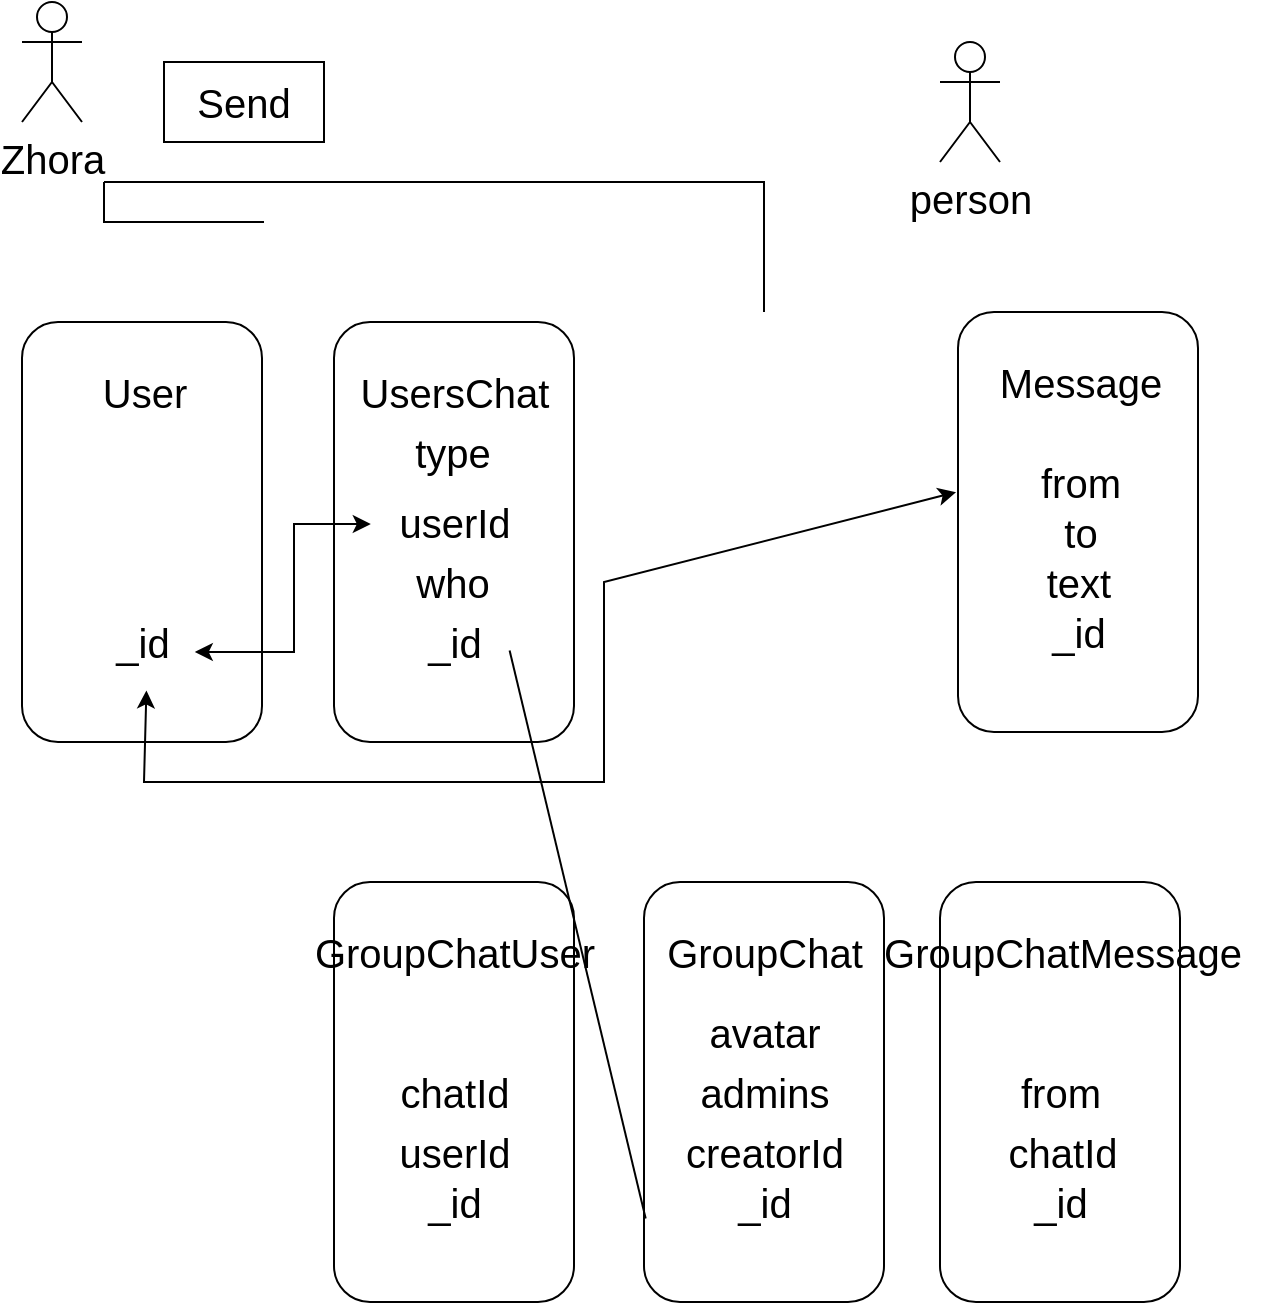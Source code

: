 <mxfile version="20.2.1" type="github">
  <diagram id="anQajuSOc3ax5JYpUaqR" name="Страница 1">
    <mxGraphModel dx="1038" dy="547" grid="1" gridSize="10" guides="1" tooltips="1" connect="1" arrows="1" fold="1" page="1" pageScale="1" pageWidth="827" pageHeight="1169" math="0" shadow="0">
      <root>
        <mxCell id="0" />
        <mxCell id="1" parent="0" />
        <mxCell id="KqICfL54pnLvxrRMNJUF-1" value="" style="rounded=1;whiteSpace=wrap;html=1;" vertex="1" parent="1">
          <mxGeometry x="239" y="190" width="120" height="210" as="geometry" />
        </mxCell>
        <mxCell id="KqICfL54pnLvxrRMNJUF-2" value="User" style="text;html=1;align=center;verticalAlign=middle;resizable=0;points=[];autosize=1;strokeColor=none;fillColor=none;fontSize=20;" vertex="1" parent="1">
          <mxGeometry x="265" y="205" width="70" height="40" as="geometry" />
        </mxCell>
        <mxCell id="KqICfL54pnLvxrRMNJUF-3" value="_id" style="text;html=1;align=center;verticalAlign=middle;resizable=0;points=[];autosize=1;strokeColor=none;fillColor=none;fontSize=20;" vertex="1" parent="1">
          <mxGeometry x="274" y="330" width="50" height="40" as="geometry" />
        </mxCell>
        <mxCell id="KqICfL54pnLvxrRMNJUF-4" value="" style="rounded=1;whiteSpace=wrap;html=1;" vertex="1" parent="1">
          <mxGeometry x="395" y="190" width="120" height="210" as="geometry" />
        </mxCell>
        <mxCell id="KqICfL54pnLvxrRMNJUF-5" value="UsersChat" style="text;html=1;align=center;verticalAlign=middle;resizable=0;points=[];autosize=1;strokeColor=none;fillColor=none;fontSize=20;" vertex="1" parent="1">
          <mxGeometry x="395" y="205" width="120" height="40" as="geometry" />
        </mxCell>
        <mxCell id="KqICfL54pnLvxrRMNJUF-6" value="_id" style="text;html=1;align=center;verticalAlign=middle;resizable=0;points=[];autosize=1;strokeColor=none;fillColor=none;fontSize=20;" vertex="1" parent="1">
          <mxGeometry x="430" y="330" width="50" height="40" as="geometry" />
        </mxCell>
        <mxCell id="KqICfL54pnLvxrRMNJUF-8" value="userId" style="text;html=1;align=center;verticalAlign=middle;resizable=0;points=[];autosize=1;strokeColor=none;fillColor=none;fontSize=20;" vertex="1" parent="1">
          <mxGeometry x="415" y="270" width="80" height="40" as="geometry" />
        </mxCell>
        <mxCell id="KqICfL54pnLvxrRMNJUF-13" value="" style="endArrow=classic;startArrow=classic;html=1;rounded=0;fontSize=20;exitX=1.028;exitY=0.625;exitDx=0;exitDy=0;exitPerimeter=0;entryX=-0.02;entryY=0.525;entryDx=0;entryDy=0;entryPerimeter=0;" edge="1" parent="1" source="KqICfL54pnLvxrRMNJUF-3" target="KqICfL54pnLvxrRMNJUF-8">
          <mxGeometry width="50" height="50" relative="1" as="geometry">
            <mxPoint x="275" y="310" as="sourcePoint" />
            <mxPoint x="325" y="260" as="targetPoint" />
            <Array as="points">
              <mxPoint x="375" y="355" />
              <mxPoint x="375" y="291" />
            </Array>
          </mxGeometry>
        </mxCell>
        <mxCell id="KqICfL54pnLvxrRMNJUF-19" value="" style="endArrow=classic;startArrow=classic;html=1;rounded=0;fontSize=20;exitX=0.544;exitY=1.105;exitDx=0;exitDy=0;exitPerimeter=0;entryX=-0.008;entryY=0.429;entryDx=0;entryDy=0;entryPerimeter=0;" edge="1" parent="1" source="KqICfL54pnLvxrRMNJUF-3" target="KqICfL54pnLvxrRMNJUF-22">
          <mxGeometry width="50" height="50" relative="1" as="geometry">
            <mxPoint x="390" y="310" as="sourcePoint" />
            <mxPoint x="570" y="320" as="targetPoint" />
            <Array as="points">
              <mxPoint x="300" y="420" />
              <mxPoint x="530" y="420" />
              <mxPoint x="530" y="320" />
            </Array>
          </mxGeometry>
        </mxCell>
        <mxCell id="KqICfL54pnLvxrRMNJUF-22" value="" style="rounded=1;whiteSpace=wrap;html=1;" vertex="1" parent="1">
          <mxGeometry x="707" y="185" width="120" height="210" as="geometry" />
        </mxCell>
        <mxCell id="KqICfL54pnLvxrRMNJUF-23" value="Message" style="text;html=1;align=center;verticalAlign=middle;resizable=0;points=[];autosize=1;strokeColor=none;fillColor=none;fontSize=20;" vertex="1" parent="1">
          <mxGeometry x="718" y="200" width="100" height="40" as="geometry" />
        </mxCell>
        <mxCell id="KqICfL54pnLvxrRMNJUF-24" value="_id" style="text;html=1;align=center;verticalAlign=middle;resizable=0;points=[];autosize=1;strokeColor=none;fillColor=none;fontSize=20;" vertex="1" parent="1">
          <mxGeometry x="742" y="325" width="50" height="40" as="geometry" />
        </mxCell>
        <mxCell id="KqICfL54pnLvxrRMNJUF-27" value="to" style="text;html=1;align=center;verticalAlign=middle;resizable=0;points=[];autosize=1;strokeColor=none;fillColor=none;fontSize=20;" vertex="1" parent="1">
          <mxGeometry x="748" y="275" width="40" height="40" as="geometry" />
        </mxCell>
        <mxCell id="KqICfL54pnLvxrRMNJUF-28" value="from" style="text;html=1;align=center;verticalAlign=middle;resizable=0;points=[];autosize=1;strokeColor=none;fillColor=none;fontSize=20;" vertex="1" parent="1">
          <mxGeometry x="738" y="250" width="60" height="40" as="geometry" />
        </mxCell>
        <mxCell id="KqICfL54pnLvxrRMNJUF-29" value="Zhora" style="shape=umlActor;verticalLabelPosition=bottom;verticalAlign=top;html=1;outlineConnect=0;fontSize=20;" vertex="1" parent="1">
          <mxGeometry x="239" y="30" width="30" height="60" as="geometry" />
        </mxCell>
        <mxCell id="KqICfL54pnLvxrRMNJUF-31" value="Send" style="rounded=0;whiteSpace=wrap;html=1;fontSize=20;" vertex="1" parent="1">
          <mxGeometry x="310" y="60" width="80" height="40" as="geometry" />
        </mxCell>
        <mxCell id="KqICfL54pnLvxrRMNJUF-33" value="person" style="shape=umlActor;verticalLabelPosition=bottom;verticalAlign=top;html=1;outlineConnect=0;fontSize=20;" vertex="1" parent="1">
          <mxGeometry x="698" y="50" width="30" height="60" as="geometry" />
        </mxCell>
        <mxCell id="KqICfL54pnLvxrRMNJUF-36" value="" style="endArrow=none;html=1;rounded=0;fontSize=20;exitX=0.5;exitY=0;exitDx=0;exitDy=0;" edge="1" parent="1">
          <mxGeometry width="50" height="50" relative="1" as="geometry">
            <mxPoint x="610" y="185" as="sourcePoint" />
            <mxPoint x="280" y="120" as="targetPoint" />
            <Array as="points">
              <mxPoint x="610" y="120" />
            </Array>
          </mxGeometry>
        </mxCell>
        <mxCell id="KqICfL54pnLvxrRMNJUF-37" value="" style="endArrow=none;html=1;rounded=0;fontSize=20;" edge="1" parent="1">
          <mxGeometry width="50" height="50" relative="1" as="geometry">
            <mxPoint x="360" y="140" as="sourcePoint" />
            <mxPoint x="280" y="120" as="targetPoint" />
            <Array as="points">
              <mxPoint x="280" y="140" />
            </Array>
          </mxGeometry>
        </mxCell>
        <mxCell id="KqICfL54pnLvxrRMNJUF-39" value="" style="rounded=1;whiteSpace=wrap;html=1;" vertex="1" parent="1">
          <mxGeometry x="395" y="470" width="120" height="210" as="geometry" />
        </mxCell>
        <mxCell id="KqICfL54pnLvxrRMNJUF-40" value="GroupChatUser" style="text;html=1;align=center;verticalAlign=middle;resizable=0;points=[];autosize=1;strokeColor=none;fillColor=none;fontSize=20;" vertex="1" parent="1">
          <mxGeometry x="375" y="485" width="160" height="40" as="geometry" />
        </mxCell>
        <mxCell id="KqICfL54pnLvxrRMNJUF-41" value="_id" style="text;html=1;align=center;verticalAlign=middle;resizable=0;points=[];autosize=1;strokeColor=none;fillColor=none;fontSize=20;" vertex="1" parent="1">
          <mxGeometry x="430" y="610" width="50" height="40" as="geometry" />
        </mxCell>
        <mxCell id="KqICfL54pnLvxrRMNJUF-42" value="userId" style="text;html=1;align=center;verticalAlign=middle;resizable=0;points=[];autosize=1;strokeColor=none;fillColor=none;fontSize=20;" vertex="1" parent="1">
          <mxGeometry x="415" y="585" width="80" height="40" as="geometry" />
        </mxCell>
        <mxCell id="KqICfL54pnLvxrRMNJUF-43" value="chatId" style="text;html=1;align=center;verticalAlign=middle;resizable=0;points=[];autosize=1;strokeColor=none;fillColor=none;fontSize=20;" vertex="1" parent="1">
          <mxGeometry x="415" y="555" width="80" height="40" as="geometry" />
        </mxCell>
        <mxCell id="KqICfL54pnLvxrRMNJUF-44" value="" style="rounded=1;whiteSpace=wrap;html=1;" vertex="1" parent="1">
          <mxGeometry x="550" y="470" width="120" height="210" as="geometry" />
        </mxCell>
        <mxCell id="KqICfL54pnLvxrRMNJUF-45" value="GroupChat" style="text;html=1;align=center;verticalAlign=middle;resizable=0;points=[];autosize=1;strokeColor=none;fillColor=none;fontSize=20;" vertex="1" parent="1">
          <mxGeometry x="550" y="485" width="120" height="40" as="geometry" />
        </mxCell>
        <mxCell id="KqICfL54pnLvxrRMNJUF-46" value="_id" style="text;html=1;align=center;verticalAlign=middle;resizable=0;points=[];autosize=1;strokeColor=none;fillColor=none;fontSize=20;" vertex="1" parent="1">
          <mxGeometry x="585" y="610" width="50" height="40" as="geometry" />
        </mxCell>
        <mxCell id="KqICfL54pnLvxrRMNJUF-47" value="creatorId" style="text;html=1;align=center;verticalAlign=middle;resizable=0;points=[];autosize=1;strokeColor=none;fillColor=none;fontSize=20;" vertex="1" parent="1">
          <mxGeometry x="560" y="585" width="100" height="40" as="geometry" />
        </mxCell>
        <mxCell id="KqICfL54pnLvxrRMNJUF-48" value="admins" style="text;html=1;align=center;verticalAlign=middle;resizable=0;points=[];autosize=1;strokeColor=none;fillColor=none;fontSize=20;" vertex="1" parent="1">
          <mxGeometry x="565" y="555" width="90" height="40" as="geometry" />
        </mxCell>
        <mxCell id="KqICfL54pnLvxrRMNJUF-50" value="" style="rounded=1;whiteSpace=wrap;html=1;" vertex="1" parent="1">
          <mxGeometry x="698" y="470" width="120" height="210" as="geometry" />
        </mxCell>
        <mxCell id="KqICfL54pnLvxrRMNJUF-51" value="GroupChatMessage" style="text;html=1;align=center;verticalAlign=middle;resizable=0;points=[];autosize=1;strokeColor=none;fillColor=none;fontSize=20;" vertex="1" parent="1">
          <mxGeometry x="659" y="485" width="200" height="40" as="geometry" />
        </mxCell>
        <mxCell id="KqICfL54pnLvxrRMNJUF-52" value="_id" style="text;html=1;align=center;verticalAlign=middle;resizable=0;points=[];autosize=1;strokeColor=none;fillColor=none;fontSize=20;" vertex="1" parent="1">
          <mxGeometry x="733" y="610" width="50" height="40" as="geometry" />
        </mxCell>
        <mxCell id="KqICfL54pnLvxrRMNJUF-53" value="chatId" style="text;html=1;align=center;verticalAlign=middle;resizable=0;points=[];autosize=1;strokeColor=none;fillColor=none;fontSize=20;" vertex="1" parent="1">
          <mxGeometry x="719" y="585" width="80" height="40" as="geometry" />
        </mxCell>
        <mxCell id="KqICfL54pnLvxrRMNJUF-56" value="from" style="text;html=1;align=center;verticalAlign=middle;resizable=0;points=[];autosize=1;strokeColor=none;fillColor=none;fontSize=20;" vertex="1" parent="1">
          <mxGeometry x="728" y="555" width="60" height="40" as="geometry" />
        </mxCell>
        <mxCell id="KqICfL54pnLvxrRMNJUF-57" value="avatar" style="text;html=1;align=center;verticalAlign=middle;resizable=0;points=[];autosize=1;strokeColor=none;fillColor=none;fontSize=20;" vertex="1" parent="1">
          <mxGeometry x="570" y="525" width="80" height="40" as="geometry" />
        </mxCell>
        <mxCell id="KqICfL54pnLvxrRMNJUF-58" value="text" style="text;html=1;align=center;verticalAlign=middle;resizable=0;points=[];autosize=1;strokeColor=none;fillColor=none;fontSize=20;" vertex="1" parent="1">
          <mxGeometry x="737" y="300" width="60" height="40" as="geometry" />
        </mxCell>
        <mxCell id="KqICfL54pnLvxrRMNJUF-59" value="who" style="text;html=1;align=center;verticalAlign=middle;resizable=0;points=[];autosize=1;strokeColor=none;fillColor=none;fontSize=20;" vertex="1" parent="1">
          <mxGeometry x="424" y="300" width="60" height="40" as="geometry" />
        </mxCell>
        <mxCell id="KqICfL54pnLvxrRMNJUF-61" value="" style="endArrow=none;html=1;rounded=0;fontSize=20;entryX=1.056;entryY=0.605;entryDx=0;entryDy=0;entryPerimeter=0;exitX=0.007;exitY=0.801;exitDx=0;exitDy=0;exitPerimeter=0;" edge="1" parent="1" source="KqICfL54pnLvxrRMNJUF-44" target="KqICfL54pnLvxrRMNJUF-6">
          <mxGeometry width="50" height="50" relative="1" as="geometry">
            <mxPoint x="590" y="400" as="sourcePoint" />
            <mxPoint x="440" y="450" as="targetPoint" />
          </mxGeometry>
        </mxCell>
        <mxCell id="KqICfL54pnLvxrRMNJUF-62" value="type" style="text;html=1;align=center;verticalAlign=middle;resizable=0;points=[];autosize=1;strokeColor=none;fillColor=none;fontSize=20;" vertex="1" parent="1">
          <mxGeometry x="424" y="235" width="60" height="40" as="geometry" />
        </mxCell>
      </root>
    </mxGraphModel>
  </diagram>
</mxfile>
